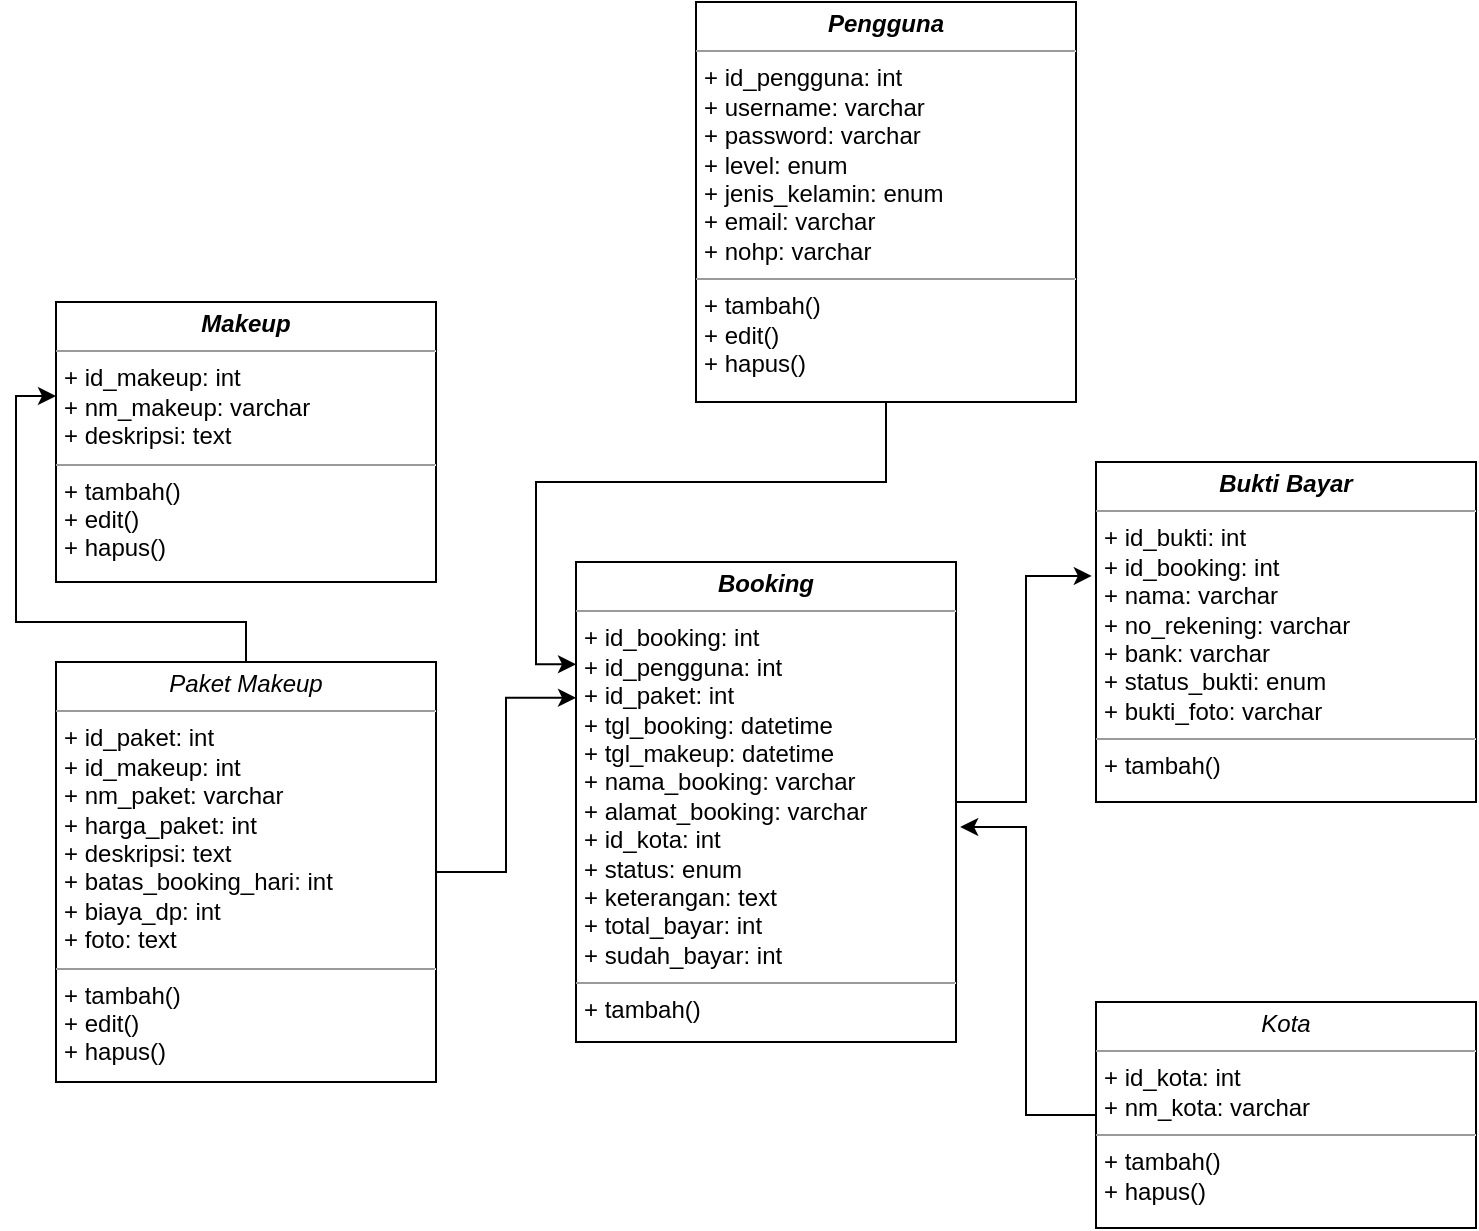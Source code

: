 <mxfile version="13.6.5" type="device"><diagram name="Page-1" id="c4acf3e9-155e-7222-9cf6-157b1a14988f"><mxGraphModel dx="1422" dy="830" grid="1" gridSize="10" guides="1" tooltips="1" connect="1" arrows="1" fold="1" page="1" pageScale="1" pageWidth="850" pageHeight="1100" background="#ffffff" math="0" shadow="0"><root><mxCell id="0"/><mxCell id="1" parent="0"/><mxCell id="5d2195bd80daf111-10" value="&lt;p style=&quot;margin: 0px ; margin-top: 4px ; text-align: center&quot;&gt;&lt;i&gt;&lt;b&gt;Bukti Bayar&lt;/b&gt;&lt;/i&gt;&lt;b&gt;&lt;/b&gt;&lt;/p&gt;&lt;hr size=&quot;1&quot;&gt;&lt;p style=&quot;margin: 0px ; margin-left: 4px&quot;&gt;+ id_bukti: int&lt;br&gt;+ id_booking: int&lt;/p&gt;&lt;p style=&quot;margin: 0px ; margin-left: 4px&quot;&gt;+ nama: varchar &lt;br&gt;&lt;/p&gt;&lt;p style=&quot;margin: 0px ; margin-left: 4px&quot;&gt;+ no_rekening: varchar&lt;/p&gt;&lt;p style=&quot;margin: 0px ; margin-left: 4px&quot;&gt;+ bank: varchar&lt;/p&gt;&lt;p style=&quot;margin: 0px ; margin-left: 4px&quot;&gt;+ status_bukti: enum&lt;/p&gt;&lt;p style=&quot;margin: 0px ; margin-left: 4px&quot;&gt;+ bukti_foto: varchar&lt;br&gt;&lt;/p&gt;&lt;hr size=&quot;1&quot;&gt;&lt;p style=&quot;margin: 0px ; margin-left: 4px&quot;&gt;+ tambah()&lt;/p&gt;" style="verticalAlign=top;align=left;overflow=fill;fontSize=12;fontFamily=Helvetica;html=1;rounded=0;shadow=0;comic=0;labelBackgroundColor=none;strokeWidth=1" parent="1" vertex="1"><mxGeometry x="580" y="350" width="190" height="170" as="geometry"/></mxCell><mxCell id="IZEgpfRKUOX8I4ohZgJX-10" style="edgeStyle=orthogonalEdgeStyle;rounded=0;orthogonalLoop=1;jettySize=auto;html=1;entryX=0;entryY=0.213;entryDx=0;entryDy=0;entryPerimeter=0;" edge="1" parent="1" source="5d2195bd80daf111-12" target="5d2195bd80daf111-15"><mxGeometry relative="1" as="geometry"/></mxCell><mxCell id="5d2195bd80daf111-12" value="&lt;p style=&quot;margin: 0px ; margin-top: 4px ; text-align: center&quot;&gt;&lt;i&gt;&lt;b&gt;Pengguna&lt;/b&gt;&lt;/i&gt;&lt;b&gt;&lt;/b&gt;&lt;/p&gt;&lt;hr size=&quot;1&quot;&gt;&lt;p style=&quot;margin: 0px ; margin-left: 4px&quot;&gt;+ id_pengguna: int&lt;br&gt;+ username: varchar&lt;/p&gt;&lt;p style=&quot;margin: 0px ; margin-left: 4px&quot;&gt;+ password: varchar&lt;/p&gt;&lt;p style=&quot;margin: 0px ; margin-left: 4px&quot;&gt;+ level: enum&lt;/p&gt;&lt;p style=&quot;margin: 0px ; margin-left: 4px&quot;&gt;+ jenis_kelamin: enum &lt;br&gt;&lt;/p&gt;&lt;p style=&quot;margin: 0px ; margin-left: 4px&quot;&gt;+ email: varchar &lt;br&gt;&lt;/p&gt;&lt;p style=&quot;margin: 0px ; margin-left: 4px&quot;&gt;+ nohp: varchar&lt;br&gt;&lt;/p&gt;&lt;hr size=&quot;1&quot;&gt;&lt;p style=&quot;margin: 0px ; margin-left: 4px&quot;&gt;+ tambah()&lt;/p&gt;&lt;p style=&quot;margin: 0px ; margin-left: 4px&quot;&gt;+ edit()&lt;/p&gt;&lt;p style=&quot;margin: 0px ; margin-left: 4px&quot;&gt;+ hapus()&lt;br&gt;&lt;/p&gt;" style="verticalAlign=top;align=left;overflow=fill;fontSize=12;fontFamily=Helvetica;html=1;rounded=0;shadow=0;comic=0;labelBackgroundColor=none;strokeWidth=1" parent="1" vertex="1"><mxGeometry x="380" y="120" width="190" height="200" as="geometry"/></mxCell><mxCell id="IZEgpfRKUOX8I4ohZgJX-3" style="edgeStyle=orthogonalEdgeStyle;rounded=0;orthogonalLoop=1;jettySize=auto;html=1;entryX=-0.011;entryY=0.335;entryDx=0;entryDy=0;entryPerimeter=0;" edge="1" parent="1" source="5d2195bd80daf111-15" target="5d2195bd80daf111-10"><mxGeometry relative="1" as="geometry"/></mxCell><mxCell id="5d2195bd80daf111-15" value="&lt;p style=&quot;margin: 0px ; margin-top: 4px ; text-align: center&quot;&gt;&lt;i&gt;&lt;b&gt;Booking&lt;/b&gt;&lt;/i&gt;&lt;b&gt;&lt;/b&gt;&lt;/p&gt;&lt;hr size=&quot;1&quot;&gt;&lt;p style=&quot;margin: 0px ; margin-left: 4px&quot;&gt;+ id_booking: int&lt;br&gt;+ id_pengguna: int&lt;/p&gt;&lt;p style=&quot;margin: 0px ; margin-left: 4px&quot;&gt;+ id_paket: int&lt;br&gt;&lt;/p&gt;&lt;p style=&quot;margin: 0px ; margin-left: 4px&quot;&gt;+ tgl_booking: datetime&lt;/p&gt;&lt;p style=&quot;margin: 0px ; margin-left: 4px&quot;&gt;+ tgl_makeup: datetime&lt;/p&gt;&lt;p style=&quot;margin: 0px ; margin-left: 4px&quot;&gt;+ nama_booking: varchar&lt;/p&gt;&lt;p style=&quot;margin: 0px ; margin-left: 4px&quot;&gt;+ alamat_booking: varchar &lt;br&gt;&lt;/p&gt;&lt;p style=&quot;margin: 0px ; margin-left: 4px&quot;&gt;+ id_kota: int&lt;/p&gt;&lt;p style=&quot;margin: 0px ; margin-left: 4px&quot;&gt;+ status: enum&lt;/p&gt;&lt;p style=&quot;margin: 0px ; margin-left: 4px&quot;&gt;+ keterangan: text&lt;/p&gt;&lt;p style=&quot;margin: 0px ; margin-left: 4px&quot;&gt;+ total_bayar: int &lt;br&gt;&lt;/p&gt;&lt;p style=&quot;margin: 0px ; margin-left: 4px&quot;&gt;+ sudah_bayar: int&lt;br&gt;&lt;/p&gt;&lt;hr size=&quot;1&quot;&gt;&lt;p style=&quot;margin: 0px ; margin-left: 4px&quot;&gt;+ tambah()&lt;br&gt;&lt;/p&gt;" style="verticalAlign=top;align=left;overflow=fill;fontSize=12;fontFamily=Helvetica;html=1;rounded=0;shadow=0;comic=0;labelBackgroundColor=none;strokeWidth=1" parent="1" vertex="1"><mxGeometry x="320" y="400" width="190" height="240" as="geometry"/></mxCell><mxCell id="IZEgpfRKUOX8I4ohZgJX-5" style="edgeStyle=orthogonalEdgeStyle;rounded=0;orthogonalLoop=1;jettySize=auto;html=1;entryX=1.011;entryY=0.552;entryDx=0;entryDy=0;entryPerimeter=0;" edge="1" parent="1" source="5d2195bd80daf111-18" target="5d2195bd80daf111-15"><mxGeometry relative="1" as="geometry"/></mxCell><mxCell id="5d2195bd80daf111-18" value="&lt;p style=&quot;margin: 0px ; margin-top: 4px ; text-align: center&quot;&gt;&lt;i&gt;Kota&lt;/i&gt;&lt;br&gt;&lt;/p&gt;&lt;hr size=&quot;1&quot;&gt;&lt;p style=&quot;margin: 0px ; margin-left: 4px&quot;&gt;+ id_kota: int&lt;br&gt;+ nm_kota: varchar&lt;br&gt;&lt;/p&gt;&lt;hr size=&quot;1&quot;&gt;&lt;p style=&quot;margin: 0px ; margin-left: 4px&quot;&gt;+ tambah()&lt;br&gt;+ hapus()&lt;br&gt;&lt;/p&gt;" style="verticalAlign=top;align=left;overflow=fill;fontSize=12;fontFamily=Helvetica;html=1;rounded=0;shadow=0;comic=0;labelBackgroundColor=none;strokeWidth=1" parent="1" vertex="1"><mxGeometry x="580" y="620" width="190" height="113" as="geometry"/></mxCell><mxCell id="5d2195bd80daf111-19" value="&lt;p style=&quot;margin: 0px ; margin-top: 4px ; text-align: center&quot;&gt;&lt;i&gt;&lt;b&gt;Makeup&lt;/b&gt;&lt;/i&gt;&lt;b&gt;&lt;/b&gt;&lt;/p&gt;&lt;hr size=&quot;1&quot;&gt;&lt;p style=&quot;margin: 0px ; margin-left: 4px&quot;&gt;+ id_makeup: int&lt;br&gt;+ nm_makeup: varchar&lt;/p&gt;&lt;p style=&quot;margin: 0px ; margin-left: 4px&quot;&gt;+ deskripsi: text&lt;br&gt;&lt;/p&gt;&lt;hr size=&quot;1&quot;&gt;&lt;p style=&quot;margin: 0px ; margin-left: 4px&quot;&gt;+ tambah()&lt;/p&gt;&lt;p style=&quot;margin: 0px ; margin-left: 4px&quot;&gt;+ edit()&lt;/p&gt;&lt;p style=&quot;margin: 0px ; margin-left: 4px&quot;&gt;+ hapus()&lt;br&gt;&lt;/p&gt;" style="verticalAlign=top;align=left;overflow=fill;fontSize=12;fontFamily=Helvetica;html=1;rounded=0;shadow=0;comic=0;labelBackgroundColor=none;strokeWidth=1" parent="1" vertex="1"><mxGeometry x="60" y="270" width="190" height="140" as="geometry"/></mxCell><mxCell id="IZEgpfRKUOX8I4ohZgJX-6" style="edgeStyle=orthogonalEdgeStyle;rounded=0;orthogonalLoop=1;jettySize=auto;html=1;entryX=0;entryY=0.336;entryDx=0;entryDy=0;entryPerimeter=0;" edge="1" parent="1" source="5d2195bd80daf111-20" target="5d2195bd80daf111-19"><mxGeometry relative="1" as="geometry"/></mxCell><mxCell id="IZEgpfRKUOX8I4ohZgJX-11" style="edgeStyle=orthogonalEdgeStyle;rounded=0;orthogonalLoop=1;jettySize=auto;html=1;entryX=0;entryY=0.283;entryDx=0;entryDy=0;entryPerimeter=0;" edge="1" parent="1" source="5d2195bd80daf111-20" target="5d2195bd80daf111-15"><mxGeometry relative="1" as="geometry"/></mxCell><mxCell id="5d2195bd80daf111-20" value="&lt;p style=&quot;margin: 0px ; margin-top: 4px ; text-align: center&quot;&gt;&lt;i&gt;Paket Makeup&lt;/i&gt;&lt;br&gt;&lt;/p&gt;&lt;hr size=&quot;1&quot;&gt;&lt;p style=&quot;margin: 0px ; margin-left: 4px&quot;&gt;+ id_paket: int&lt;br&gt;+ id_makeup: int&lt;/p&gt;&lt;p style=&quot;margin: 0px ; margin-left: 4px&quot;&gt;+ nm_paket: varchar&lt;/p&gt;&lt;p style=&quot;margin: 0px ; margin-left: 4px&quot;&gt;+ harga_paket: int&lt;/p&gt;&lt;p style=&quot;margin: 0px ; margin-left: 4px&quot;&gt;+ deskripsi: text&lt;/p&gt;&lt;p style=&quot;margin: 0px ; margin-left: 4px&quot;&gt;+ batas_booking_hari: int&lt;/p&gt;&lt;p style=&quot;margin: 0px ; margin-left: 4px&quot;&gt;+ biaya_dp: int&lt;/p&gt;&lt;p style=&quot;margin: 0px ; margin-left: 4px&quot;&gt;+ foto: text&lt;br&gt;&lt;/p&gt;&lt;hr size=&quot;1&quot;&gt;&lt;p style=&quot;margin: 0px ; margin-left: 4px&quot;&gt;+ tambah()&lt;br&gt;+ edit()&lt;/p&gt;&lt;p style=&quot;margin: 0px ; margin-left: 4px&quot;&gt;+ hapus()&lt;br&gt;&lt;/p&gt;" style="verticalAlign=top;align=left;overflow=fill;fontSize=12;fontFamily=Helvetica;html=1;rounded=0;shadow=0;comic=0;labelBackgroundColor=none;strokeWidth=1" parent="1" vertex="1"><mxGeometry x="60" y="450" width="190" height="210" as="geometry"/></mxCell></root></mxGraphModel></diagram></mxfile>